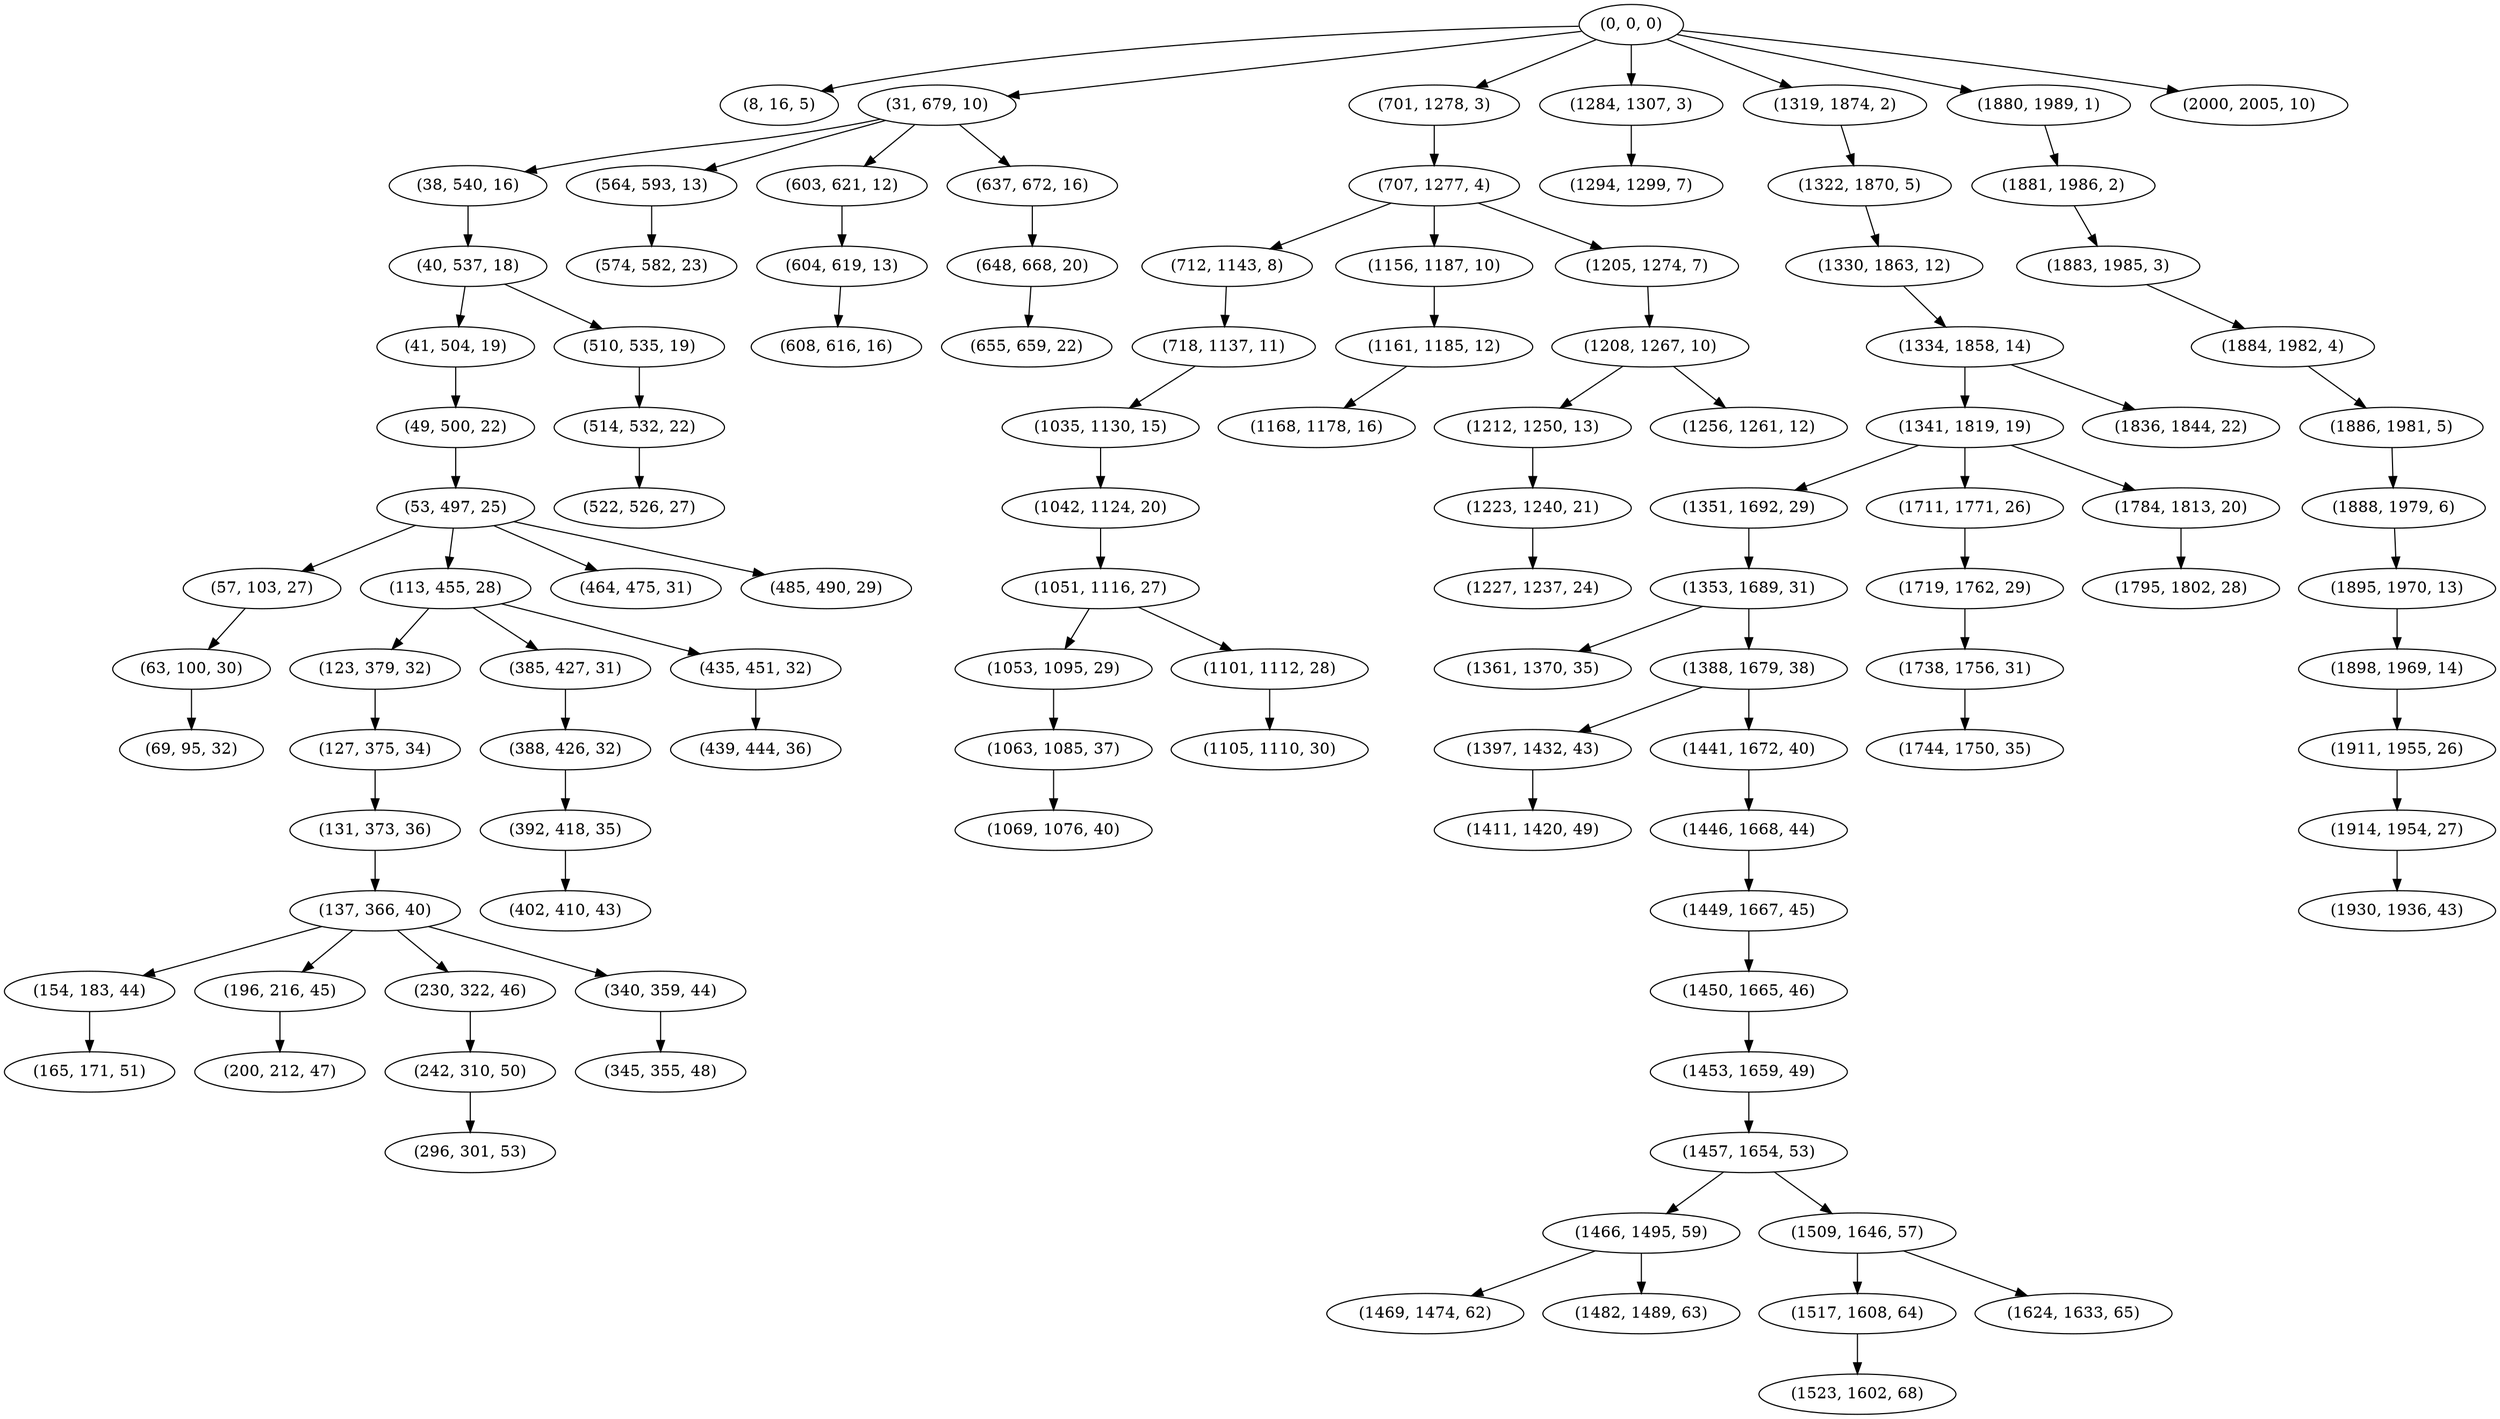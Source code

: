 digraph tree {
    "(0, 0, 0)";
    "(8, 16, 5)";
    "(31, 679, 10)";
    "(38, 540, 16)";
    "(40, 537, 18)";
    "(41, 504, 19)";
    "(49, 500, 22)";
    "(53, 497, 25)";
    "(57, 103, 27)";
    "(63, 100, 30)";
    "(69, 95, 32)";
    "(113, 455, 28)";
    "(123, 379, 32)";
    "(127, 375, 34)";
    "(131, 373, 36)";
    "(137, 366, 40)";
    "(154, 183, 44)";
    "(165, 171, 51)";
    "(196, 216, 45)";
    "(200, 212, 47)";
    "(230, 322, 46)";
    "(242, 310, 50)";
    "(296, 301, 53)";
    "(340, 359, 44)";
    "(345, 355, 48)";
    "(385, 427, 31)";
    "(388, 426, 32)";
    "(392, 418, 35)";
    "(402, 410, 43)";
    "(435, 451, 32)";
    "(439, 444, 36)";
    "(464, 475, 31)";
    "(485, 490, 29)";
    "(510, 535, 19)";
    "(514, 532, 22)";
    "(522, 526, 27)";
    "(564, 593, 13)";
    "(574, 582, 23)";
    "(603, 621, 12)";
    "(604, 619, 13)";
    "(608, 616, 16)";
    "(637, 672, 16)";
    "(648, 668, 20)";
    "(655, 659, 22)";
    "(701, 1278, 3)";
    "(707, 1277, 4)";
    "(712, 1143, 8)";
    "(718, 1137, 11)";
    "(1035, 1130, 15)";
    "(1042, 1124, 20)";
    "(1051, 1116, 27)";
    "(1053, 1095, 29)";
    "(1063, 1085, 37)";
    "(1069, 1076, 40)";
    "(1101, 1112, 28)";
    "(1105, 1110, 30)";
    "(1156, 1187, 10)";
    "(1161, 1185, 12)";
    "(1168, 1178, 16)";
    "(1205, 1274, 7)";
    "(1208, 1267, 10)";
    "(1212, 1250, 13)";
    "(1223, 1240, 21)";
    "(1227, 1237, 24)";
    "(1256, 1261, 12)";
    "(1284, 1307, 3)";
    "(1294, 1299, 7)";
    "(1319, 1874, 2)";
    "(1322, 1870, 5)";
    "(1330, 1863, 12)";
    "(1334, 1858, 14)";
    "(1341, 1819, 19)";
    "(1351, 1692, 29)";
    "(1353, 1689, 31)";
    "(1361, 1370, 35)";
    "(1388, 1679, 38)";
    "(1397, 1432, 43)";
    "(1411, 1420, 49)";
    "(1441, 1672, 40)";
    "(1446, 1668, 44)";
    "(1449, 1667, 45)";
    "(1450, 1665, 46)";
    "(1453, 1659, 49)";
    "(1457, 1654, 53)";
    "(1466, 1495, 59)";
    "(1469, 1474, 62)";
    "(1482, 1489, 63)";
    "(1509, 1646, 57)";
    "(1517, 1608, 64)";
    "(1523, 1602, 68)";
    "(1624, 1633, 65)";
    "(1711, 1771, 26)";
    "(1719, 1762, 29)";
    "(1738, 1756, 31)";
    "(1744, 1750, 35)";
    "(1784, 1813, 20)";
    "(1795, 1802, 28)";
    "(1836, 1844, 22)";
    "(1880, 1989, 1)";
    "(1881, 1986, 2)";
    "(1883, 1985, 3)";
    "(1884, 1982, 4)";
    "(1886, 1981, 5)";
    "(1888, 1979, 6)";
    "(1895, 1970, 13)";
    "(1898, 1969, 14)";
    "(1911, 1955, 26)";
    "(1914, 1954, 27)";
    "(1930, 1936, 43)";
    "(2000, 2005, 10)";
    "(0, 0, 0)" -> "(8, 16, 5)";
    "(0, 0, 0)" -> "(31, 679, 10)";
    "(0, 0, 0)" -> "(701, 1278, 3)";
    "(0, 0, 0)" -> "(1284, 1307, 3)";
    "(0, 0, 0)" -> "(1319, 1874, 2)";
    "(0, 0, 0)" -> "(1880, 1989, 1)";
    "(0, 0, 0)" -> "(2000, 2005, 10)";
    "(31, 679, 10)" -> "(38, 540, 16)";
    "(31, 679, 10)" -> "(564, 593, 13)";
    "(31, 679, 10)" -> "(603, 621, 12)";
    "(31, 679, 10)" -> "(637, 672, 16)";
    "(38, 540, 16)" -> "(40, 537, 18)";
    "(40, 537, 18)" -> "(41, 504, 19)";
    "(40, 537, 18)" -> "(510, 535, 19)";
    "(41, 504, 19)" -> "(49, 500, 22)";
    "(49, 500, 22)" -> "(53, 497, 25)";
    "(53, 497, 25)" -> "(57, 103, 27)";
    "(53, 497, 25)" -> "(113, 455, 28)";
    "(53, 497, 25)" -> "(464, 475, 31)";
    "(53, 497, 25)" -> "(485, 490, 29)";
    "(57, 103, 27)" -> "(63, 100, 30)";
    "(63, 100, 30)" -> "(69, 95, 32)";
    "(113, 455, 28)" -> "(123, 379, 32)";
    "(113, 455, 28)" -> "(385, 427, 31)";
    "(113, 455, 28)" -> "(435, 451, 32)";
    "(123, 379, 32)" -> "(127, 375, 34)";
    "(127, 375, 34)" -> "(131, 373, 36)";
    "(131, 373, 36)" -> "(137, 366, 40)";
    "(137, 366, 40)" -> "(154, 183, 44)";
    "(137, 366, 40)" -> "(196, 216, 45)";
    "(137, 366, 40)" -> "(230, 322, 46)";
    "(137, 366, 40)" -> "(340, 359, 44)";
    "(154, 183, 44)" -> "(165, 171, 51)";
    "(196, 216, 45)" -> "(200, 212, 47)";
    "(230, 322, 46)" -> "(242, 310, 50)";
    "(242, 310, 50)" -> "(296, 301, 53)";
    "(340, 359, 44)" -> "(345, 355, 48)";
    "(385, 427, 31)" -> "(388, 426, 32)";
    "(388, 426, 32)" -> "(392, 418, 35)";
    "(392, 418, 35)" -> "(402, 410, 43)";
    "(435, 451, 32)" -> "(439, 444, 36)";
    "(510, 535, 19)" -> "(514, 532, 22)";
    "(514, 532, 22)" -> "(522, 526, 27)";
    "(564, 593, 13)" -> "(574, 582, 23)";
    "(603, 621, 12)" -> "(604, 619, 13)";
    "(604, 619, 13)" -> "(608, 616, 16)";
    "(637, 672, 16)" -> "(648, 668, 20)";
    "(648, 668, 20)" -> "(655, 659, 22)";
    "(701, 1278, 3)" -> "(707, 1277, 4)";
    "(707, 1277, 4)" -> "(712, 1143, 8)";
    "(707, 1277, 4)" -> "(1156, 1187, 10)";
    "(707, 1277, 4)" -> "(1205, 1274, 7)";
    "(712, 1143, 8)" -> "(718, 1137, 11)";
    "(718, 1137, 11)" -> "(1035, 1130, 15)";
    "(1035, 1130, 15)" -> "(1042, 1124, 20)";
    "(1042, 1124, 20)" -> "(1051, 1116, 27)";
    "(1051, 1116, 27)" -> "(1053, 1095, 29)";
    "(1051, 1116, 27)" -> "(1101, 1112, 28)";
    "(1053, 1095, 29)" -> "(1063, 1085, 37)";
    "(1063, 1085, 37)" -> "(1069, 1076, 40)";
    "(1101, 1112, 28)" -> "(1105, 1110, 30)";
    "(1156, 1187, 10)" -> "(1161, 1185, 12)";
    "(1161, 1185, 12)" -> "(1168, 1178, 16)";
    "(1205, 1274, 7)" -> "(1208, 1267, 10)";
    "(1208, 1267, 10)" -> "(1212, 1250, 13)";
    "(1208, 1267, 10)" -> "(1256, 1261, 12)";
    "(1212, 1250, 13)" -> "(1223, 1240, 21)";
    "(1223, 1240, 21)" -> "(1227, 1237, 24)";
    "(1284, 1307, 3)" -> "(1294, 1299, 7)";
    "(1319, 1874, 2)" -> "(1322, 1870, 5)";
    "(1322, 1870, 5)" -> "(1330, 1863, 12)";
    "(1330, 1863, 12)" -> "(1334, 1858, 14)";
    "(1334, 1858, 14)" -> "(1341, 1819, 19)";
    "(1334, 1858, 14)" -> "(1836, 1844, 22)";
    "(1341, 1819, 19)" -> "(1351, 1692, 29)";
    "(1341, 1819, 19)" -> "(1711, 1771, 26)";
    "(1341, 1819, 19)" -> "(1784, 1813, 20)";
    "(1351, 1692, 29)" -> "(1353, 1689, 31)";
    "(1353, 1689, 31)" -> "(1361, 1370, 35)";
    "(1353, 1689, 31)" -> "(1388, 1679, 38)";
    "(1388, 1679, 38)" -> "(1397, 1432, 43)";
    "(1388, 1679, 38)" -> "(1441, 1672, 40)";
    "(1397, 1432, 43)" -> "(1411, 1420, 49)";
    "(1441, 1672, 40)" -> "(1446, 1668, 44)";
    "(1446, 1668, 44)" -> "(1449, 1667, 45)";
    "(1449, 1667, 45)" -> "(1450, 1665, 46)";
    "(1450, 1665, 46)" -> "(1453, 1659, 49)";
    "(1453, 1659, 49)" -> "(1457, 1654, 53)";
    "(1457, 1654, 53)" -> "(1466, 1495, 59)";
    "(1457, 1654, 53)" -> "(1509, 1646, 57)";
    "(1466, 1495, 59)" -> "(1469, 1474, 62)";
    "(1466, 1495, 59)" -> "(1482, 1489, 63)";
    "(1509, 1646, 57)" -> "(1517, 1608, 64)";
    "(1509, 1646, 57)" -> "(1624, 1633, 65)";
    "(1517, 1608, 64)" -> "(1523, 1602, 68)";
    "(1711, 1771, 26)" -> "(1719, 1762, 29)";
    "(1719, 1762, 29)" -> "(1738, 1756, 31)";
    "(1738, 1756, 31)" -> "(1744, 1750, 35)";
    "(1784, 1813, 20)" -> "(1795, 1802, 28)";
    "(1880, 1989, 1)" -> "(1881, 1986, 2)";
    "(1881, 1986, 2)" -> "(1883, 1985, 3)";
    "(1883, 1985, 3)" -> "(1884, 1982, 4)";
    "(1884, 1982, 4)" -> "(1886, 1981, 5)";
    "(1886, 1981, 5)" -> "(1888, 1979, 6)";
    "(1888, 1979, 6)" -> "(1895, 1970, 13)";
    "(1895, 1970, 13)" -> "(1898, 1969, 14)";
    "(1898, 1969, 14)" -> "(1911, 1955, 26)";
    "(1911, 1955, 26)" -> "(1914, 1954, 27)";
    "(1914, 1954, 27)" -> "(1930, 1936, 43)";
}

